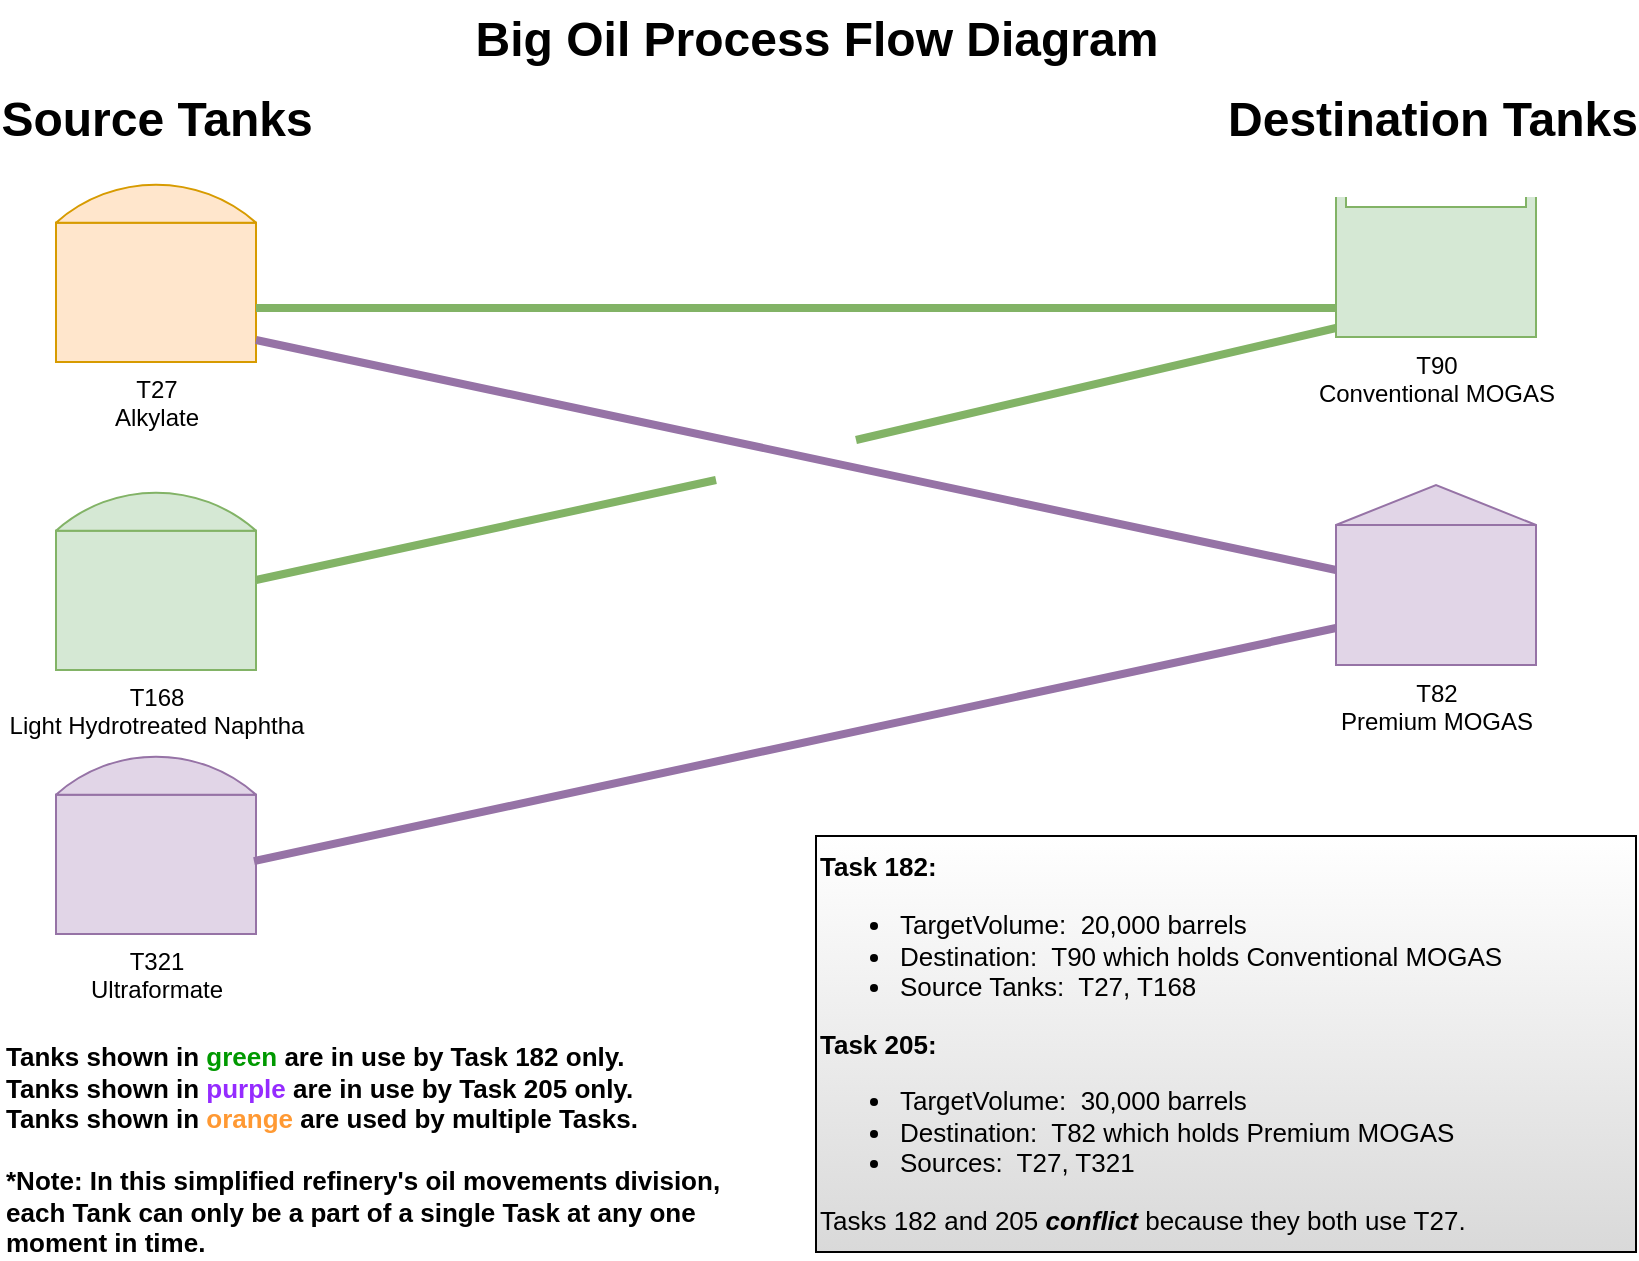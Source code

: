 <mxfile version="20.0.4" type="device"><diagram id="sy84_uXjFBWz2ha3_NQn" name="Page-1"><mxGraphModel dx="1186" dy="713" grid="1" gridSize="10" guides="1" tooltips="1" connect="1" arrows="1" fold="1" page="1" pageScale="1" pageWidth="1100" pageHeight="850" math="0" shadow="0"><root><mxCell id="0"/><mxCell id="1" parent="0"/><mxCell id="7ZbAVabr6Bm_nW0TvuiX-1" value="T90&lt;br&gt;Conventional MOGAS" style="shape=mxgraph.pid.vessels.tank_(floating_roof);html=1;pointerEvents=1;align=center;verticalLabelPosition=bottom;verticalAlign=top;dashed=0;fillColor=#d5e8d4;strokeColor=#82b366;" parent="1" vertex="1"><mxGeometry x="770" y="108.5" width="100" height="70" as="geometry"/></mxCell><mxCell id="7ZbAVabr6Bm_nW0TvuiX-2" value="T82&lt;br&gt;Premium MOGAS" style="shape=mxgraph.pid.vessels.tank_(conical_roof);html=1;pointerEvents=1;align=center;verticalLabelPosition=bottom;verticalAlign=top;dashed=0;fillColor=#e1d5e7;strokeColor=#9673a6;" parent="1" vertex="1"><mxGeometry x="770" y="252.5" width="100" height="90" as="geometry"/></mxCell><mxCell id="7ZbAVabr6Bm_nW0TvuiX-3" value="T27&lt;br&gt;Alkylate" style="shape=mxgraph.pid.vessels.tank_(dished_roof);html=1;pointerEvents=1;align=center;verticalLabelPosition=bottom;verticalAlign=top;dashed=0;fillColor=#ffe6cc;strokeColor=#d79b00;" parent="1" vertex="1"><mxGeometry x="130" y="96" width="100" height="95" as="geometry"/></mxCell><mxCell id="7ZbAVabr6Bm_nW0TvuiX-23" value="T168&lt;br&gt;Light Hydrotreated Naphtha" style="shape=mxgraph.pid.vessels.tank_(dished_roof);html=1;pointerEvents=1;align=center;verticalLabelPosition=bottom;verticalAlign=top;dashed=0;fillColor=#d5e8d4;strokeColor=#82b366;" parent="1" vertex="1"><mxGeometry x="130" y="250" width="100" height="95" as="geometry"/></mxCell><mxCell id="7ZbAVabr6Bm_nW0TvuiX-28" value="T321&lt;br&gt;Ultraformate" style="shape=mxgraph.pid.vessels.tank_(dished_roof);html=1;pointerEvents=1;align=center;verticalLabelPosition=bottom;verticalAlign=top;dashed=0;fillColor=#e1d5e7;strokeColor=#9673a6;" parent="1" vertex="1"><mxGeometry x="130" y="382" width="100" height="95" as="geometry"/></mxCell><mxCell id="7ZbAVabr6Bm_nW0TvuiX-41" value="Big Oil Process Flow Diagram" style="text;strokeColor=none;fillColor=none;html=1;fontSize=24;fontStyle=1;verticalAlign=middle;align=center;" parent="1" vertex="1"><mxGeometry x="460" y="10" width="100" height="40" as="geometry"/></mxCell><mxCell id="7ZbAVabr6Bm_nW0TvuiX-50" value="&lt;b style=&quot;font-size: 13px;&quot;&gt;Tanks shown in &lt;font color=&quot;#009900&quot; style=&quot;font-size: 13px;&quot;&gt;green&lt;/font&gt;&lt;font color=&quot;#ffcc99&quot; style=&quot;font-size: 13px;&quot;&gt; &lt;/font&gt;&lt;font style=&quot;font-size: 13px;&quot;&gt;are i&lt;/font&gt;n use by Task 182 only.&lt;br&gt;Tanks shown in &lt;font color=&quot;#952bff&quot;&gt;purple&lt;/font&gt; are in use by Task 205 only.&lt;br&gt;Tanks shown in &lt;font color=&quot;#ff9933&quot;&gt;orange&lt;/font&gt; are used by multiple Tasks.&lt;br&gt;&lt;br&gt;*Note: In this simplified refinery's oil movements division,&lt;br&gt;each Tank can only be a part of a single Task at any one&lt;br&gt;moment in time.&lt;br&gt;&lt;/b&gt;" style="text;html=1;strokeColor=none;fillColor=none;align=left;verticalAlign=middle;whiteSpace=wrap;rounded=0;fontSize=13;" parent="1" vertex="1"><mxGeometry x="103" y="532" width="360" height="106" as="geometry"/></mxCell><mxCell id="7ZbAVabr6Bm_nW0TvuiX-54" value="&lt;span style=&quot;font-size: 13px;&quot;&gt;&lt;b&gt;Task 182:&lt;/b&gt;&lt;br&gt;&lt;ul style=&quot;&quot;&gt;&lt;li&gt;TargetVolume:&amp;nbsp; 20,000 barrels&lt;/li&gt;&lt;li&gt;Destination:&amp;nbsp; T90 which holds Conventional MOGAS&lt;/li&gt;&lt;li style=&quot;&quot;&gt;Source Tanks:&amp;nbsp; T27, T168&lt;/li&gt;&lt;/ul&gt;&lt;div&gt;&lt;b&gt;Task 205:&lt;/b&gt;&lt;br&gt;&lt;ul&gt;&lt;li&gt;TargetVolume:&amp;nbsp; 30,000 barrels&lt;/li&gt;&lt;li&gt;Destination:&amp;nbsp; T82 which holds Premium MOGAS&lt;/li&gt;&lt;li&gt;Sources:&amp;nbsp; T27, T321&lt;/li&gt;&lt;/ul&gt;&lt;div&gt;Tasks 182 and 205 &lt;i&gt;&lt;b&gt;conflict&lt;/b&gt;&lt;/i&gt;&amp;nbsp;because they both use T27.&lt;/div&gt;&lt;/div&gt;&lt;/span&gt;" style="text;html=1;strokeColor=default;fillColor=default;align=left;verticalAlign=middle;whiteSpace=wrap;rounded=0;fontSize=13;perimeterSpacing=0;gradientColor=#D9D9D9;" parent="1" vertex="1"><mxGeometry x="510" y="428" width="410" height="208" as="geometry"/></mxCell><mxCell id="CL07KgqbwEyWRrJjQAWZ-1" value="" style="endArrow=none;html=1;rounded=0;exitX=1;exitY=0.716;exitDx=0;exitDy=0;exitPerimeter=0;strokeWidth=4;fillColor=#d5e8d4;strokeColor=#82b366;" edge="1" parent="1" source="7ZbAVabr6Bm_nW0TvuiX-3"><mxGeometry width="50" height="50" relative="1" as="geometry"><mxPoint x="580" y="390" as="sourcePoint"/><mxPoint x="770" y="164" as="targetPoint"/></mxGeometry></mxCell><mxCell id="CL07KgqbwEyWRrJjQAWZ-2" value="" style="endArrow=none;html=1;rounded=0;strokeWidth=4;fillColor=#d5e8d4;strokeColor=#82b366;" edge="1" parent="1"><mxGeometry width="50" height="50" relative="1" as="geometry"><mxPoint x="230" y="300" as="sourcePoint"/><mxPoint x="460" y="250" as="targetPoint"/></mxGeometry></mxCell><mxCell id="CL07KgqbwEyWRrJjQAWZ-4" value="" style="endArrow=none;html=1;rounded=0;exitX=0.99;exitY=0.616;exitDx=0;exitDy=0;exitPerimeter=0;strokeWidth=4;fillColor=#e1d5e7;strokeColor=#9673a6;" edge="1" parent="1" source="7ZbAVabr6Bm_nW0TvuiX-28"><mxGeometry width="50" height="50" relative="1" as="geometry"><mxPoint x="230" y="324.02" as="sourcePoint"/><mxPoint x="770" y="324" as="targetPoint"/></mxGeometry></mxCell><mxCell id="CL07KgqbwEyWRrJjQAWZ-5" value="" style="endArrow=none;html=1;rounded=0;strokeWidth=4;fillColor=#e1d5e7;strokeColor=#9673a6;" edge="1" parent="1"><mxGeometry width="50" height="50" relative="1" as="geometry"><mxPoint x="230" y="180" as="sourcePoint"/><mxPoint x="770" y="295" as="targetPoint"/></mxGeometry></mxCell><mxCell id="CL07KgqbwEyWRrJjQAWZ-6" value="" style="endArrow=none;html=1;rounded=0;strokeWidth=4;fillColor=#d5e8d4;strokeColor=#82b366;" edge="1" parent="1"><mxGeometry width="50" height="50" relative="1" as="geometry"><mxPoint x="530" y="230" as="sourcePoint"/><mxPoint x="770" y="174" as="targetPoint"/></mxGeometry></mxCell><mxCell id="CL07KgqbwEyWRrJjQAWZ-7" value="Source Tanks" style="text;strokeColor=none;fillColor=none;html=1;fontSize=24;fontStyle=1;verticalAlign=middle;align=center;" vertex="1" parent="1"><mxGeometry x="130" y="50" width="100" height="40" as="geometry"/></mxCell><mxCell id="CL07KgqbwEyWRrJjQAWZ-8" value="Destination Tanks" style="text;strokeColor=none;fillColor=none;html=1;fontSize=24;fontStyle=1;verticalAlign=middle;align=center;" vertex="1" parent="1"><mxGeometry x="768" y="50" width="100" height="40" as="geometry"/></mxCell></root></mxGraphModel></diagram></mxfile>